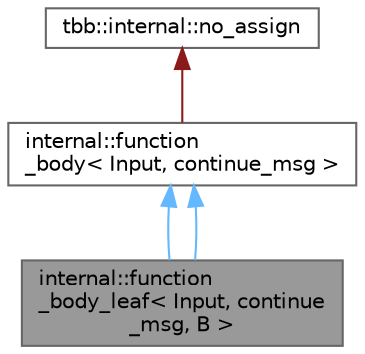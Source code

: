 digraph "internal::function_body_leaf&lt; Input, continue_msg, B &gt;"
{
 // LATEX_PDF_SIZE
  bgcolor="transparent";
  edge [fontname=Helvetica,fontsize=10,labelfontname=Helvetica,labelfontsize=10];
  node [fontname=Helvetica,fontsize=10,shape=box,height=0.2,width=0.4];
  Node1 [id="Node000001",label="internal::function\l_body_leaf\< Input, continue\l_msg, B \>",height=0.2,width=0.4,color="gray40", fillcolor="grey60", style="filled", fontcolor="black",tooltip="the leaf for function_body specialized for Output of continue_msg"];
  Node2 -> Node1 [id="edge1_Node000001_Node000002",dir="back",color="steelblue1",style="solid",tooltip=" "];
  Node2 [id="Node000002",label="internal::function\l_body\< Input, continue_msg \>",height=0.2,width=0.4,color="gray40", fillcolor="white", style="filled",URL="$classinternal_1_1function__body.html",tooltip=" "];
  Node3 -> Node2 [id="edge2_Node000002_Node000003",dir="back",color="firebrick4",style="solid",tooltip=" "];
  Node3 [id="Node000003",label="tbb::internal::no_assign",height=0.2,width=0.4,color="gray40", fillcolor="white", style="filled",tooltip=" "];
  Node2 -> Node1 [id="edge3_Node000001_Node000002",dir="back",color="steelblue1",style="solid",tooltip=" "];
}
